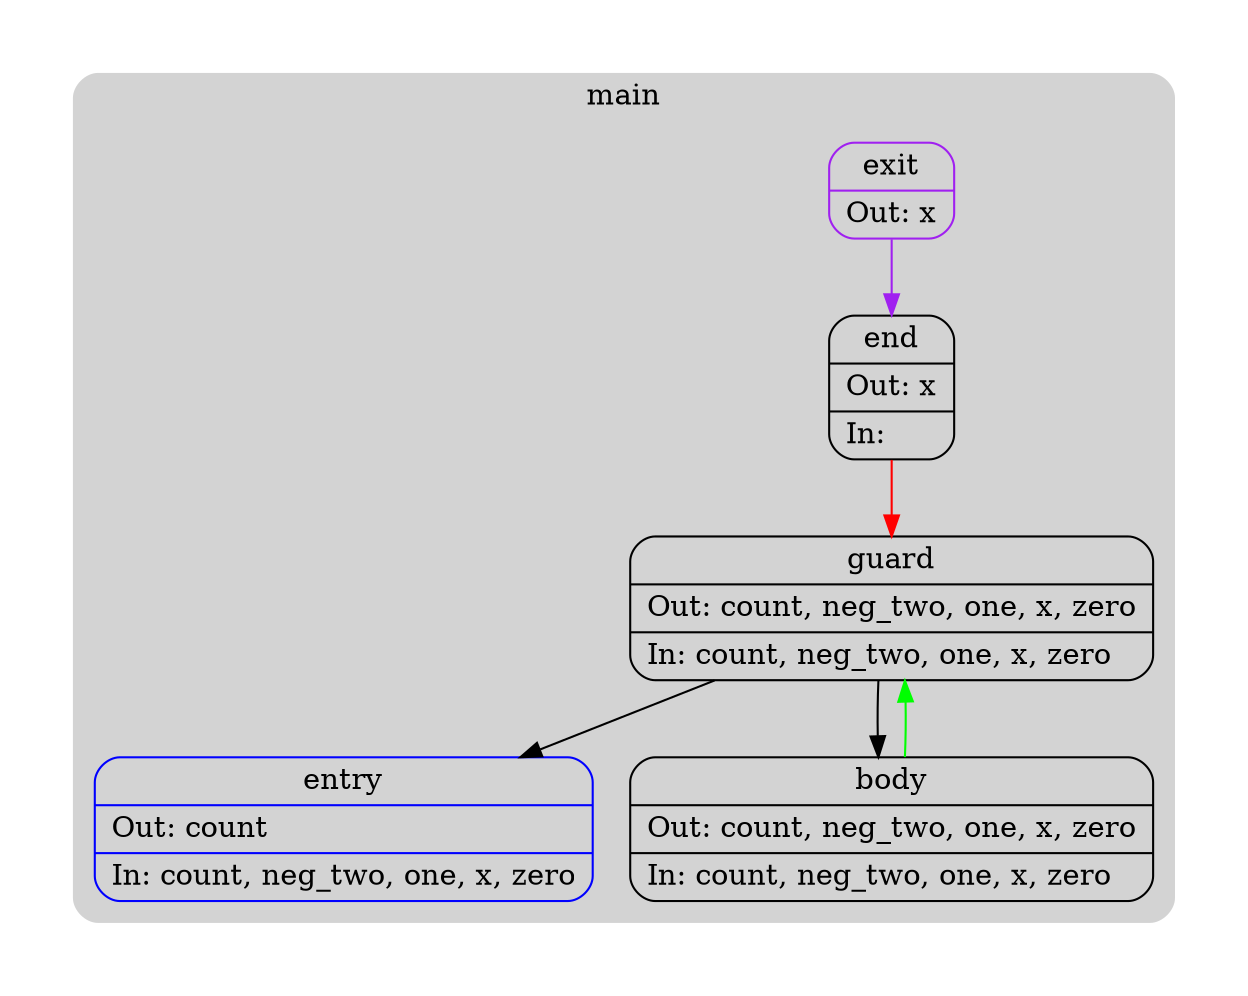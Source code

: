 digraph G {
  compound=true
  subgraph cluster_ {
    peripheries=0
    subgraph cluster_0_wrapper {
      peripheries=0
      margin=15
      subgraph cluster_0 {
        label="main"
        color=darkgray
        style=rounded
        bgcolor=lightgray
        margin=10
        cluster_0_0[label="{entry|Out: count\l|In: count, neg_two, one, x, zero\l}",shape=Mrecord,color=blue]
        cluster_0_1[label="{guard|Out: count, neg_two, one, x, zero\l|In: count, neg_two, one, x, zero\l}",shape=Mrecord,color=black]
        cluster_0_2[label="{body|Out: count, neg_two, one, x, zero\l|In: count, neg_two, one, x, zero\l}",shape=Mrecord,color=black]
        cluster_0_3[label="{end|Out: x\l|In: \l}",shape=Mrecord,color=black]
        cluster_0_exit[label="{exit|Out: x\l}",shape=Mrecord,color=purple]
        cluster_0_1 -> cluster_0_0
        cluster_0_2 -> cluster_0_1 [color=green]
        cluster_0_3 -> cluster_0_1 [color=red]
        cluster_0_1 -> cluster_0_2
        cluster_0_exit -> cluster_0_3 [color=purple]
      }
    }
  }
}
